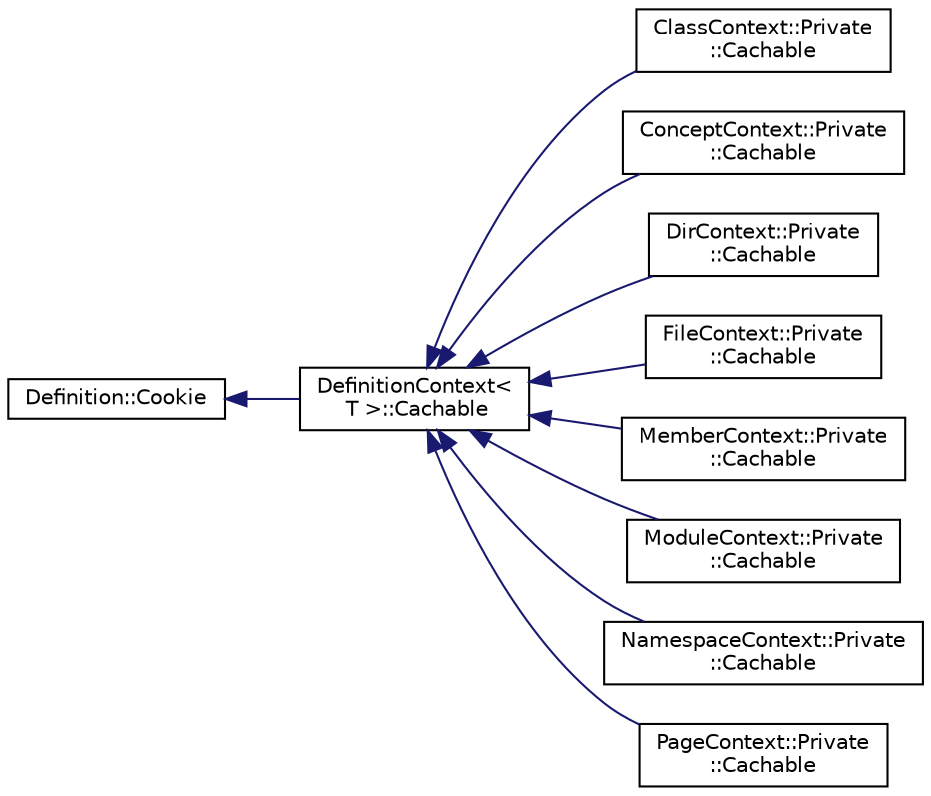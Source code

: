 digraph "类继承关系图"
{
 // INTERACTIVE_SVG=YES
 // LATEX_PDF_SIZE
  edge [fontname="Helvetica",fontsize="10",labelfontname="Helvetica",labelfontsize="10"];
  node [fontname="Helvetica",fontsize="10",shape=record];
  rankdir="LR";
  Node0 [label="Definition::Cookie",height=0.2,width=0.4,color="black", fillcolor="white", style="filled",URL="$d1/d2f/struct_definition_1_1_cookie.html",tooltip=" "];
  Node0 -> Node1 [dir="back",color="midnightblue",fontsize="10",style="solid",fontname="Helvetica"];
  Node1 [label="DefinitionContext\<\l T \>::Cachable",height=0.2,width=0.4,color="black", fillcolor="white", style="filled",URL="$d9/d7b/struct_definition_context_1_1_cachable.html",tooltip=" "];
  Node1 -> Node2 [dir="back",color="midnightblue",fontsize="10",style="solid",fontname="Helvetica"];
  Node2 [label="ClassContext::Private\l::Cachable",height=0.2,width=0.4,color="black", fillcolor="white", style="filled",URL="$d5/dc4/struct_class_context_1_1_private_1_1_cachable.html",tooltip=" "];
  Node1 -> Node3 [dir="back",color="midnightblue",fontsize="10",style="solid",fontname="Helvetica"];
  Node3 [label="ConceptContext::Private\l::Cachable",height=0.2,width=0.4,color="black", fillcolor="white", style="filled",URL="$d8/db6/struct_concept_context_1_1_private_1_1_cachable.html",tooltip=" "];
  Node1 -> Node4 [dir="back",color="midnightblue",fontsize="10",style="solid",fontname="Helvetica"];
  Node4 [label="DirContext::Private\l::Cachable",height=0.2,width=0.4,color="black", fillcolor="white", style="filled",URL="$d3/d0e/struct_dir_context_1_1_private_1_1_cachable.html",tooltip=" "];
  Node1 -> Node5 [dir="back",color="midnightblue",fontsize="10",style="solid",fontname="Helvetica"];
  Node5 [label="FileContext::Private\l::Cachable",height=0.2,width=0.4,color="black", fillcolor="white", style="filled",URL="$d1/d8e/struct_file_context_1_1_private_1_1_cachable.html",tooltip=" "];
  Node1 -> Node6 [dir="back",color="midnightblue",fontsize="10",style="solid",fontname="Helvetica"];
  Node6 [label="MemberContext::Private\l::Cachable",height=0.2,width=0.4,color="black", fillcolor="white", style="filled",URL="$d7/d88/struct_member_context_1_1_private_1_1_cachable.html",tooltip=" "];
  Node1 -> Node7 [dir="back",color="midnightblue",fontsize="10",style="solid",fontname="Helvetica"];
  Node7 [label="ModuleContext::Private\l::Cachable",height=0.2,width=0.4,color="black", fillcolor="white", style="filled",URL="$d4/deb/struct_module_context_1_1_private_1_1_cachable.html",tooltip=" "];
  Node1 -> Node8 [dir="back",color="midnightblue",fontsize="10",style="solid",fontname="Helvetica"];
  Node8 [label="NamespaceContext::Private\l::Cachable",height=0.2,width=0.4,color="black", fillcolor="white", style="filled",URL="$d1/d10/struct_namespace_context_1_1_private_1_1_cachable.html",tooltip=" "];
  Node1 -> Node9 [dir="back",color="midnightblue",fontsize="10",style="solid",fontname="Helvetica"];
  Node9 [label="PageContext::Private\l::Cachable",height=0.2,width=0.4,color="black", fillcolor="white", style="filled",URL="$db/de3/struct_page_context_1_1_private_1_1_cachable.html",tooltip=" "];
}
